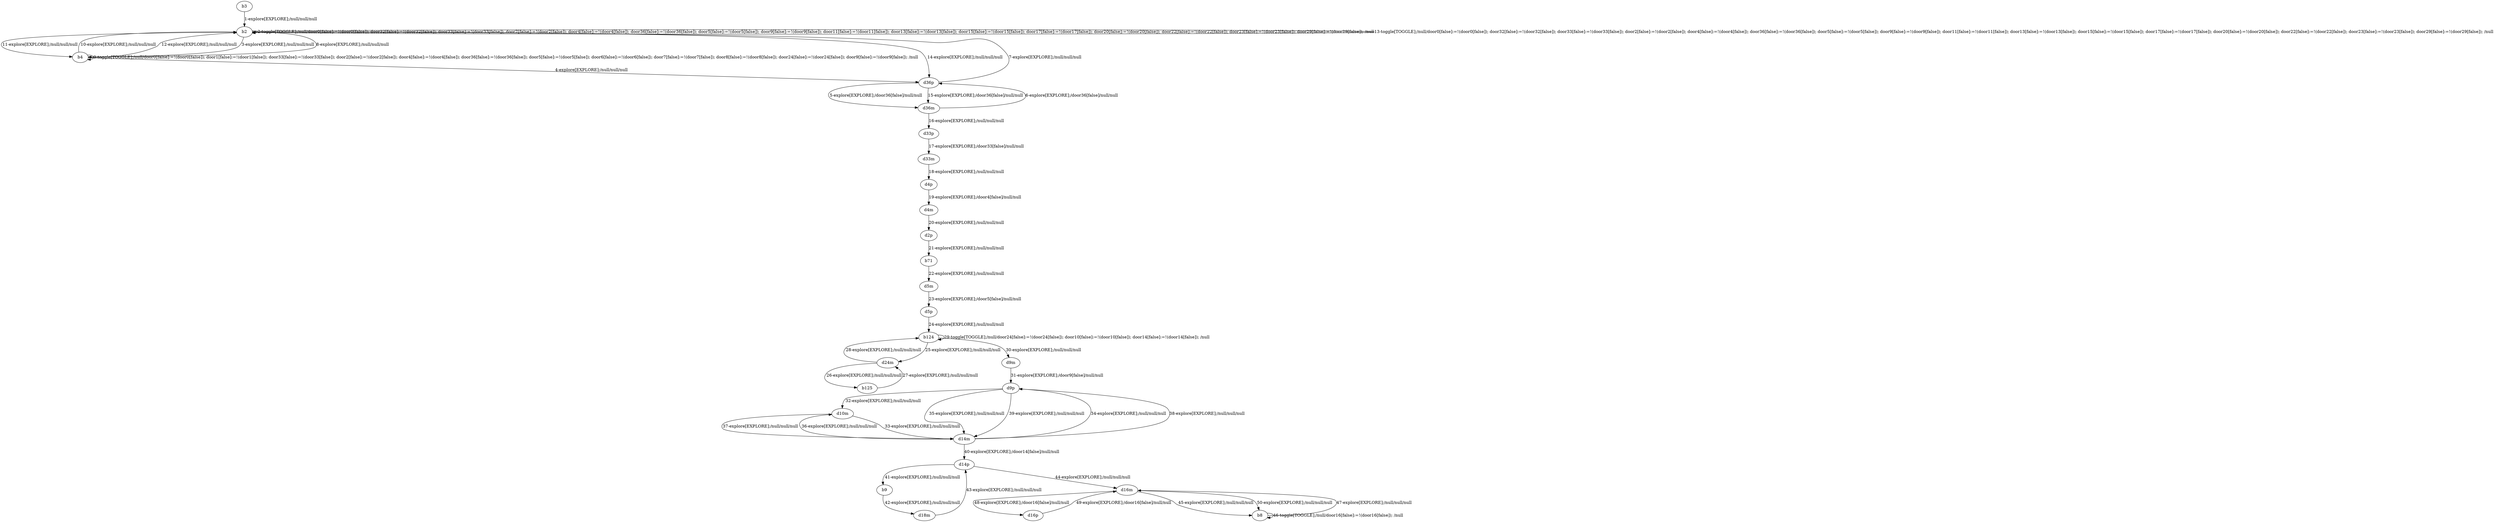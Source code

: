 # Total number of goals covered by this test: 1
# d16p --> d16m

digraph g {
"b3" -> "b2" [label = "1-explore[EXPLORE];/null/null/null"];
"b2" -> "b2" [label = "2-toggle[TOGGLE];/null/door0[false]:=!(door0[false]); door32[false]:=!(door32[false]); door33[false]:=!(door33[false]); door2[false]:=!(door2[false]); door4[false]:=!(door4[false]); door36[false]:=!(door36[false]); door5[false]:=!(door5[false]); door9[false]:=!(door9[false]); door11[false]:=!(door11[false]); door13[false]:=!(door13[false]); door15[false]:=!(door15[false]); door17[false]:=!(door17[false]); door20[false]:=!(door20[false]); door22[false]:=!(door22[false]); door23[false]:=!(door23[false]); door29[false]:=!(door29[false]); /null"];
"b2" -> "b4" [label = "3-explore[EXPLORE];/null/null/null"];
"b4" -> "d36p" [label = "4-explore[EXPLORE];/null/null/null"];
"d36p" -> "d36m" [label = "5-explore[EXPLORE];/door36[false]/null/null"];
"d36m" -> "d36p" [label = "6-explore[EXPLORE];/door36[false]/null/null"];
"d36p" -> "b2" [label = "7-explore[EXPLORE];/null/null/null"];
"b2" -> "b4" [label = "8-explore[EXPLORE];/null/null/null"];
"b4" -> "b4" [label = "9-toggle[TOGGLE];/null/door0[false]:=!(door0[false]); door1[false]:=!(door1[false]); door33[false]:=!(door33[false]); door2[false]:=!(door2[false]); door4[false]:=!(door4[false]); door36[false]:=!(door36[false]); door5[false]:=!(door5[false]); door6[false]:=!(door6[false]); door7[false]:=!(door7[false]); door8[false]:=!(door8[false]); door24[false]:=!(door24[false]); door9[false]:=!(door9[false]); /null"];
"b4" -> "b2" [label = "10-explore[EXPLORE];/null/null/null"];
"b2" -> "b4" [label = "11-explore[EXPLORE];/null/null/null"];
"b4" -> "b2" [label = "12-explore[EXPLORE];/null/null/null"];
"b2" -> "b2" [label = "13-toggle[TOGGLE];/null/door0[false]:=!(door0[false]); door32[false]:=!(door32[false]); door33[false]:=!(door33[false]); door2[false]:=!(door2[false]); door4[false]:=!(door4[false]); door36[false]:=!(door36[false]); door5[false]:=!(door5[false]); door9[false]:=!(door9[false]); door11[false]:=!(door11[false]); door13[false]:=!(door13[false]); door15[false]:=!(door15[false]); door17[false]:=!(door17[false]); door20[false]:=!(door20[false]); door22[false]:=!(door22[false]); door23[false]:=!(door23[false]); door29[false]:=!(door29[false]); /null"];
"b2" -> "d36p" [label = "14-explore[EXPLORE];/null/null/null"];
"d36p" -> "d36m" [label = "15-explore[EXPLORE];/door36[false]/null/null"];
"d36m" -> "d33p" [label = "16-explore[EXPLORE];/null/null/null"];
"d33p" -> "d33m" [label = "17-explore[EXPLORE];/door33[false]/null/null"];
"d33m" -> "d4p" [label = "18-explore[EXPLORE];/null/null/null"];
"d4p" -> "d4m" [label = "19-explore[EXPLORE];/door4[false]/null/null"];
"d4m" -> "d2p" [label = "20-explore[EXPLORE];/null/null/null"];
"d2p" -> "b71" [label = "21-explore[EXPLORE];/null/null/null"];
"b71" -> "d5m" [label = "22-explore[EXPLORE];/null/null/null"];
"d5m" -> "d5p" [label = "23-explore[EXPLORE];/door5[false]/null/null"];
"d5p" -> "b124" [label = "24-explore[EXPLORE];/null/null/null"];
"b124" -> "d24m" [label = "25-explore[EXPLORE];/null/null/null"];
"d24m" -> "b125" [label = "26-explore[EXPLORE];/null/null/null"];
"b125" -> "d24m" [label = "27-explore[EXPLORE];/null/null/null"];
"d24m" -> "b124" [label = "28-explore[EXPLORE];/null/null/null"];
"b124" -> "b124" [label = "29-toggle[TOGGLE];/null/door24[false]:=!(door24[false]); door10[false]:=!(door10[false]); door14[false]:=!(door14[false]); /null"];
"b124" -> "d9m" [label = "30-explore[EXPLORE];/null/null/null"];
"d9m" -> "d9p" [label = "31-explore[EXPLORE];/door9[false]/null/null"];
"d9p" -> "d10m" [label = "32-explore[EXPLORE];/null/null/null"];
"d10m" -> "d14m" [label = "33-explore[EXPLORE];/null/null/null"];
"d14m" -> "d9p" [label = "34-explore[EXPLORE];/null/null/null"];
"d9p" -> "d14m" [label = "35-explore[EXPLORE];/null/null/null"];
"d14m" -> "d10m" [label = "36-explore[EXPLORE];/null/null/null"];
"d10m" -> "d14m" [label = "37-explore[EXPLORE];/null/null/null"];
"d14m" -> "d9p" [label = "38-explore[EXPLORE];/null/null/null"];
"d9p" -> "d14m" [label = "39-explore[EXPLORE];/null/null/null"];
"d14m" -> "d14p" [label = "40-explore[EXPLORE];/door14[false]/null/null"];
"d14p" -> "b9" [label = "41-explore[EXPLORE];/null/null/null"];
"b9" -> "d18m" [label = "42-explore[EXPLORE];/null/null/null"];
"d18m" -> "d14p" [label = "43-explore[EXPLORE];/null/null/null"];
"d14p" -> "d16m" [label = "44-explore[EXPLORE];/null/null/null"];
"d16m" -> "b8" [label = "45-explore[EXPLORE];/null/null/null"];
"b8" -> "b8" [label = "46-toggle[TOGGLE];/null/door16[false]:=!(door16[false]); /null"];
"b8" -> "d16m" [label = "47-explore[EXPLORE];/null/null/null"];
"d16m" -> "d16p" [label = "48-explore[EXPLORE];/door16[false]/null/null"];
"d16p" -> "d16m" [label = "49-explore[EXPLORE];/door16[false]/null/null"];
"d16m" -> "b8" [label = "50-explore[EXPLORE];/null/null/null"];
}